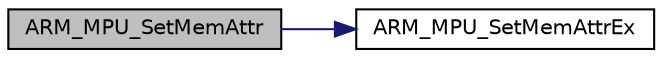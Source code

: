 digraph "ARM_MPU_SetMemAttr"
{
 // LATEX_PDF_SIZE
  edge [fontname="Helvetica",fontsize="10",labelfontname="Helvetica",labelfontsize="10"];
  node [fontname="Helvetica",fontsize="10",shape=record];
  rankdir="LR";
  Node1 [label="ARM_MPU_SetMemAttr",height=0.2,width=0.4,color="black", fillcolor="grey75", style="filled", fontcolor="black",tooltip=" "];
  Node1 -> Node2 [color="midnightblue",fontsize="10",style="solid",fontname="Helvetica"];
  Node2 [label="ARM_MPU_SetMemAttrEx",height=0.2,width=0.4,color="black", fillcolor="white", style="filled",URL="$mpu__armv8_8h.html#a1799413f08a157d636a1491371c15ce2",tooltip=" "];
}
